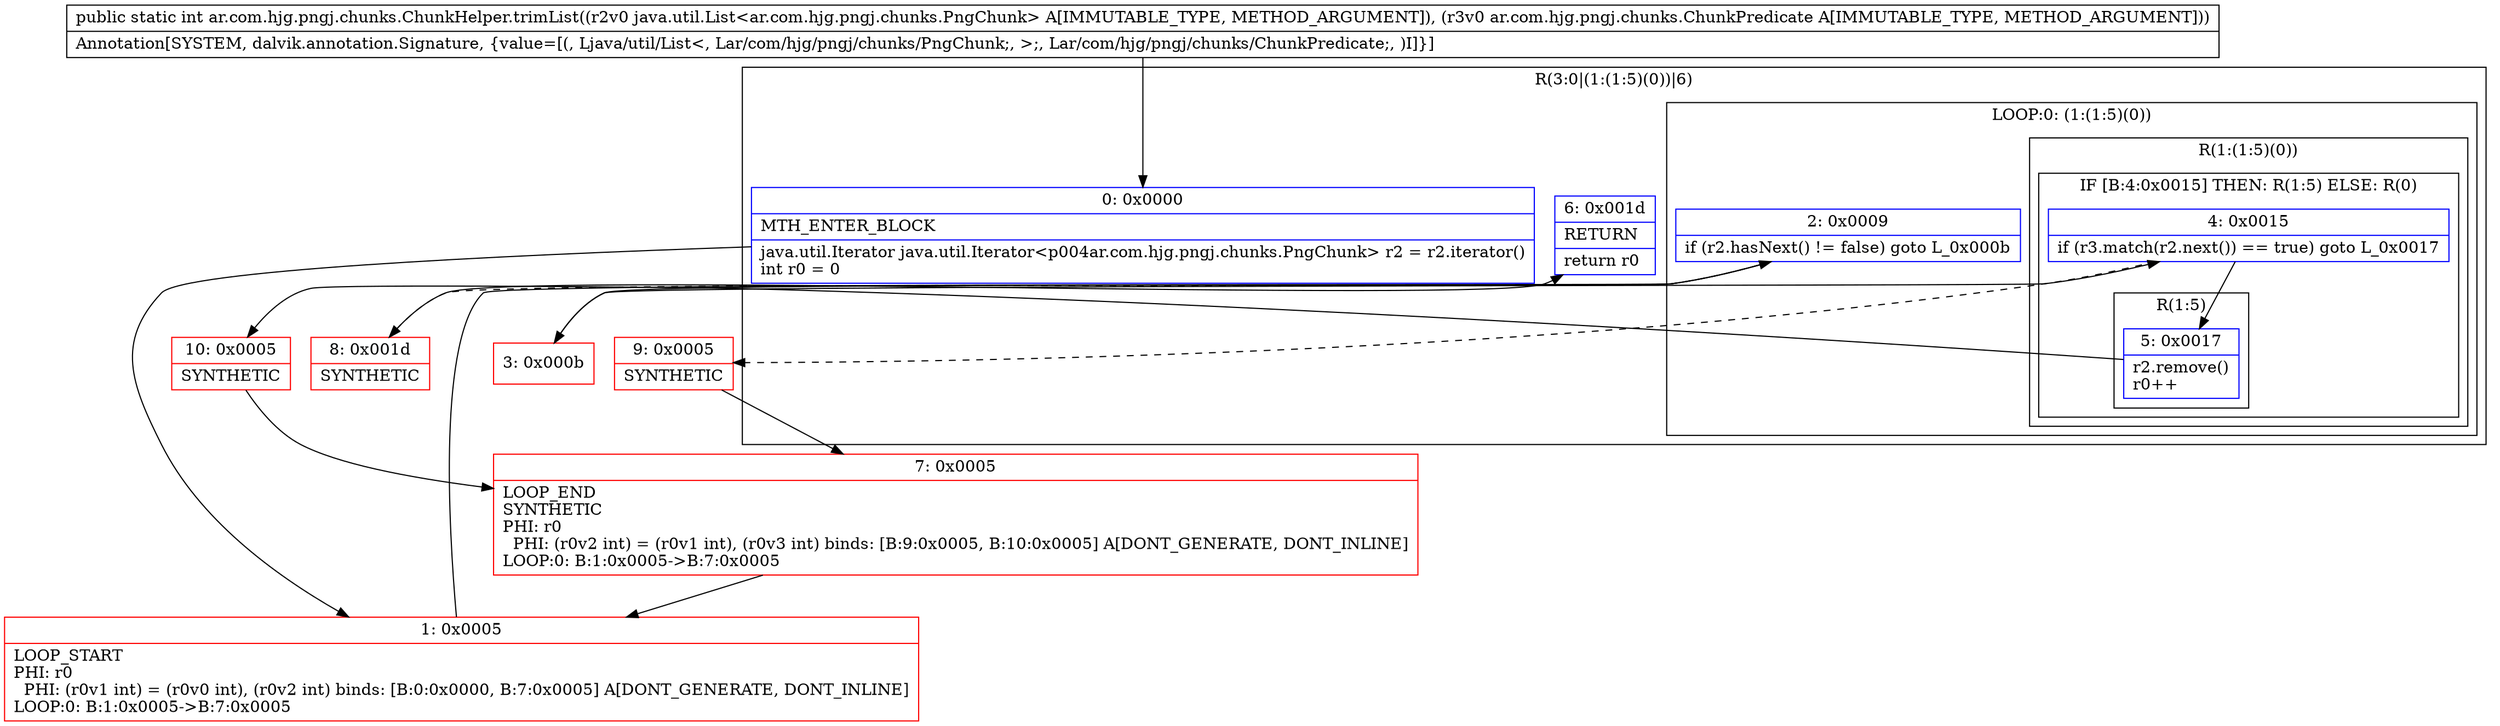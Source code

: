digraph "CFG forar.com.hjg.pngj.chunks.ChunkHelper.trimList(Ljava\/util\/List;Lar\/com\/hjg\/pngj\/chunks\/ChunkPredicate;)I" {
subgraph cluster_Region_1895409007 {
label = "R(3:0|(1:(1:5)(0))|6)";
node [shape=record,color=blue];
Node_0 [shape=record,label="{0\:\ 0x0000|MTH_ENTER_BLOCK\l|java.util.Iterator java.util.Iterator\<p004ar.com.hjg.pngj.chunks.PngChunk\> r2 = r2.iterator()\lint r0 = 0\l}"];
subgraph cluster_LoopRegion_172394589 {
label = "LOOP:0: (1:(1:5)(0))";
node [shape=record,color=blue];
Node_2 [shape=record,label="{2\:\ 0x0009|if (r2.hasNext() != false) goto L_0x000b\l}"];
subgraph cluster_Region_397014644 {
label = "R(1:(1:5)(0))";
node [shape=record,color=blue];
subgraph cluster_IfRegion_1259414303 {
label = "IF [B:4:0x0015] THEN: R(1:5) ELSE: R(0)";
node [shape=record,color=blue];
Node_4 [shape=record,label="{4\:\ 0x0015|if (r3.match(r2.next()) == true) goto L_0x0017\l}"];
subgraph cluster_Region_1426535795 {
label = "R(1:5)";
node [shape=record,color=blue];
Node_5 [shape=record,label="{5\:\ 0x0017|r2.remove()\lr0++\l}"];
}
subgraph cluster_Region_2055893432 {
label = "R(0)";
node [shape=record,color=blue];
}
}
}
}
Node_6 [shape=record,label="{6\:\ 0x001d|RETURN\l|return r0\l}"];
}
Node_1 [shape=record,color=red,label="{1\:\ 0x0005|LOOP_START\lPHI: r0 \l  PHI: (r0v1 int) = (r0v0 int), (r0v2 int) binds: [B:0:0x0000, B:7:0x0005] A[DONT_GENERATE, DONT_INLINE]\lLOOP:0: B:1:0x0005\-\>B:7:0x0005\l}"];
Node_3 [shape=record,color=red,label="{3\:\ 0x000b}"];
Node_7 [shape=record,color=red,label="{7\:\ 0x0005|LOOP_END\lSYNTHETIC\lPHI: r0 \l  PHI: (r0v2 int) = (r0v1 int), (r0v3 int) binds: [B:9:0x0005, B:10:0x0005] A[DONT_GENERATE, DONT_INLINE]\lLOOP:0: B:1:0x0005\-\>B:7:0x0005\l}"];
Node_8 [shape=record,color=red,label="{8\:\ 0x001d|SYNTHETIC\l}"];
Node_9 [shape=record,color=red,label="{9\:\ 0x0005|SYNTHETIC\l}"];
Node_10 [shape=record,color=red,label="{10\:\ 0x0005|SYNTHETIC\l}"];
MethodNode[shape=record,label="{public static int ar.com.hjg.pngj.chunks.ChunkHelper.trimList((r2v0 java.util.List\<ar.com.hjg.pngj.chunks.PngChunk\> A[IMMUTABLE_TYPE, METHOD_ARGUMENT]), (r3v0 ar.com.hjg.pngj.chunks.ChunkPredicate A[IMMUTABLE_TYPE, METHOD_ARGUMENT]))  | Annotation[SYSTEM, dalvik.annotation.Signature, \{value=[(, Ljava\/util\/List\<, Lar\/com\/hjg\/pngj\/chunks\/PngChunk;, \>;, Lar\/com\/hjg\/pngj\/chunks\/ChunkPredicate;, )I]\}]\l}"];
MethodNode -> Node_0;
Node_0 -> Node_1;
Node_2 -> Node_3;
Node_2 -> Node_8[style=dashed];
Node_4 -> Node_5;
Node_4 -> Node_9[style=dashed];
Node_5 -> Node_10;
Node_1 -> Node_2;
Node_3 -> Node_4;
Node_7 -> Node_1;
Node_8 -> Node_6;
Node_9 -> Node_7;
Node_10 -> Node_7;
}

